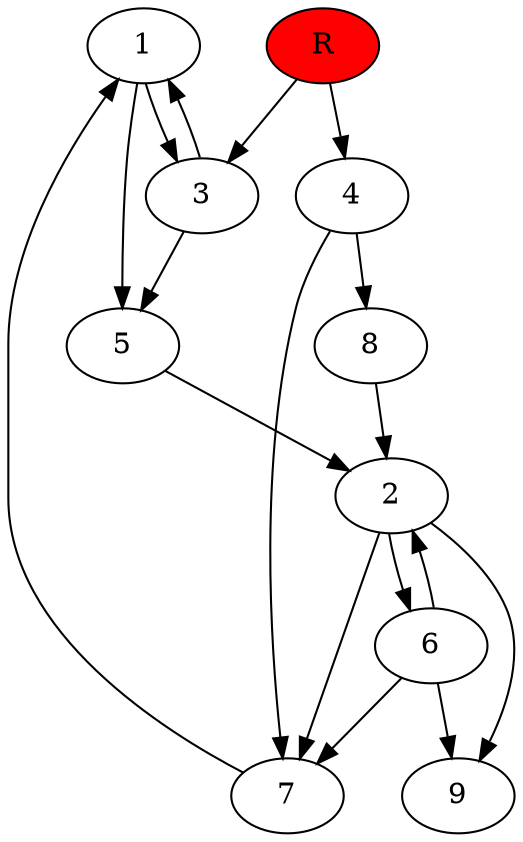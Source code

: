 digraph prb3695 {
	1
	2
	3
	4
	5
	6
	7
	8
	R [fillcolor="#ff0000" style=filled]
	1 -> 3
	1 -> 5
	2 -> 6
	2 -> 7
	2 -> 9
	3 -> 1
	3 -> 5
	4 -> 7
	4 -> 8
	5 -> 2
	6 -> 2
	6 -> 7
	6 -> 9
	7 -> 1
	8 -> 2
	R -> 3
	R -> 4
}
